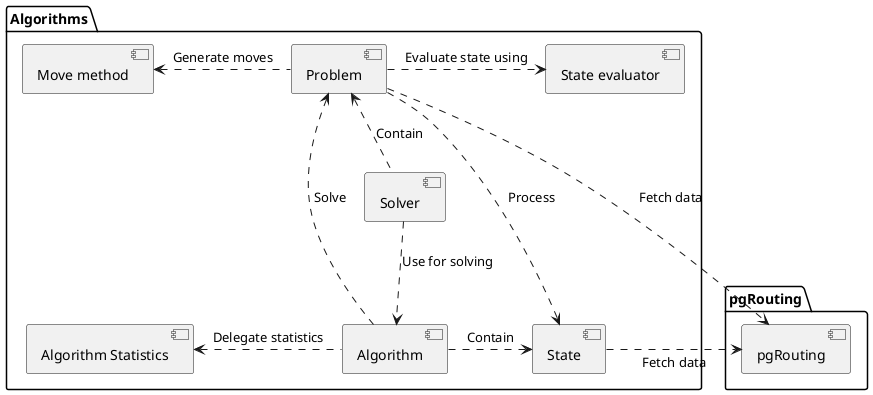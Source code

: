 @startuml Backend algorithms & pgrouting modules

package algorithms_module as "Algorithms" {

  component algorithm as "Algorithm"

  component move as "Move method"

  component problem as "Problem"

  component statistics as "Algorithm Statistics"

  component solver as "Solver"

  component goal as "State evaluator"

  component state as "State"

  problem .right.> goal : "Evaluate state using"
  problem .left.> move : "Generate moves"
  problem .down.> state : "Process"

  algorithm .up.> problem : "Solve"
  algorithm .right.> state : "Contain"
  algorithm .left.> statistics : "Delegate statistics"

  solver .down.> algorithm : "Use for solving"
  solver .up.> problem : "Contain"

}

package pgrouting_package as "pgRouting" {
  component pgrouting as "pgRouting"
}

problem .right.> pgrouting : "Fetch data"
state .right.> pgrouting : "Fetch data"

@enduml